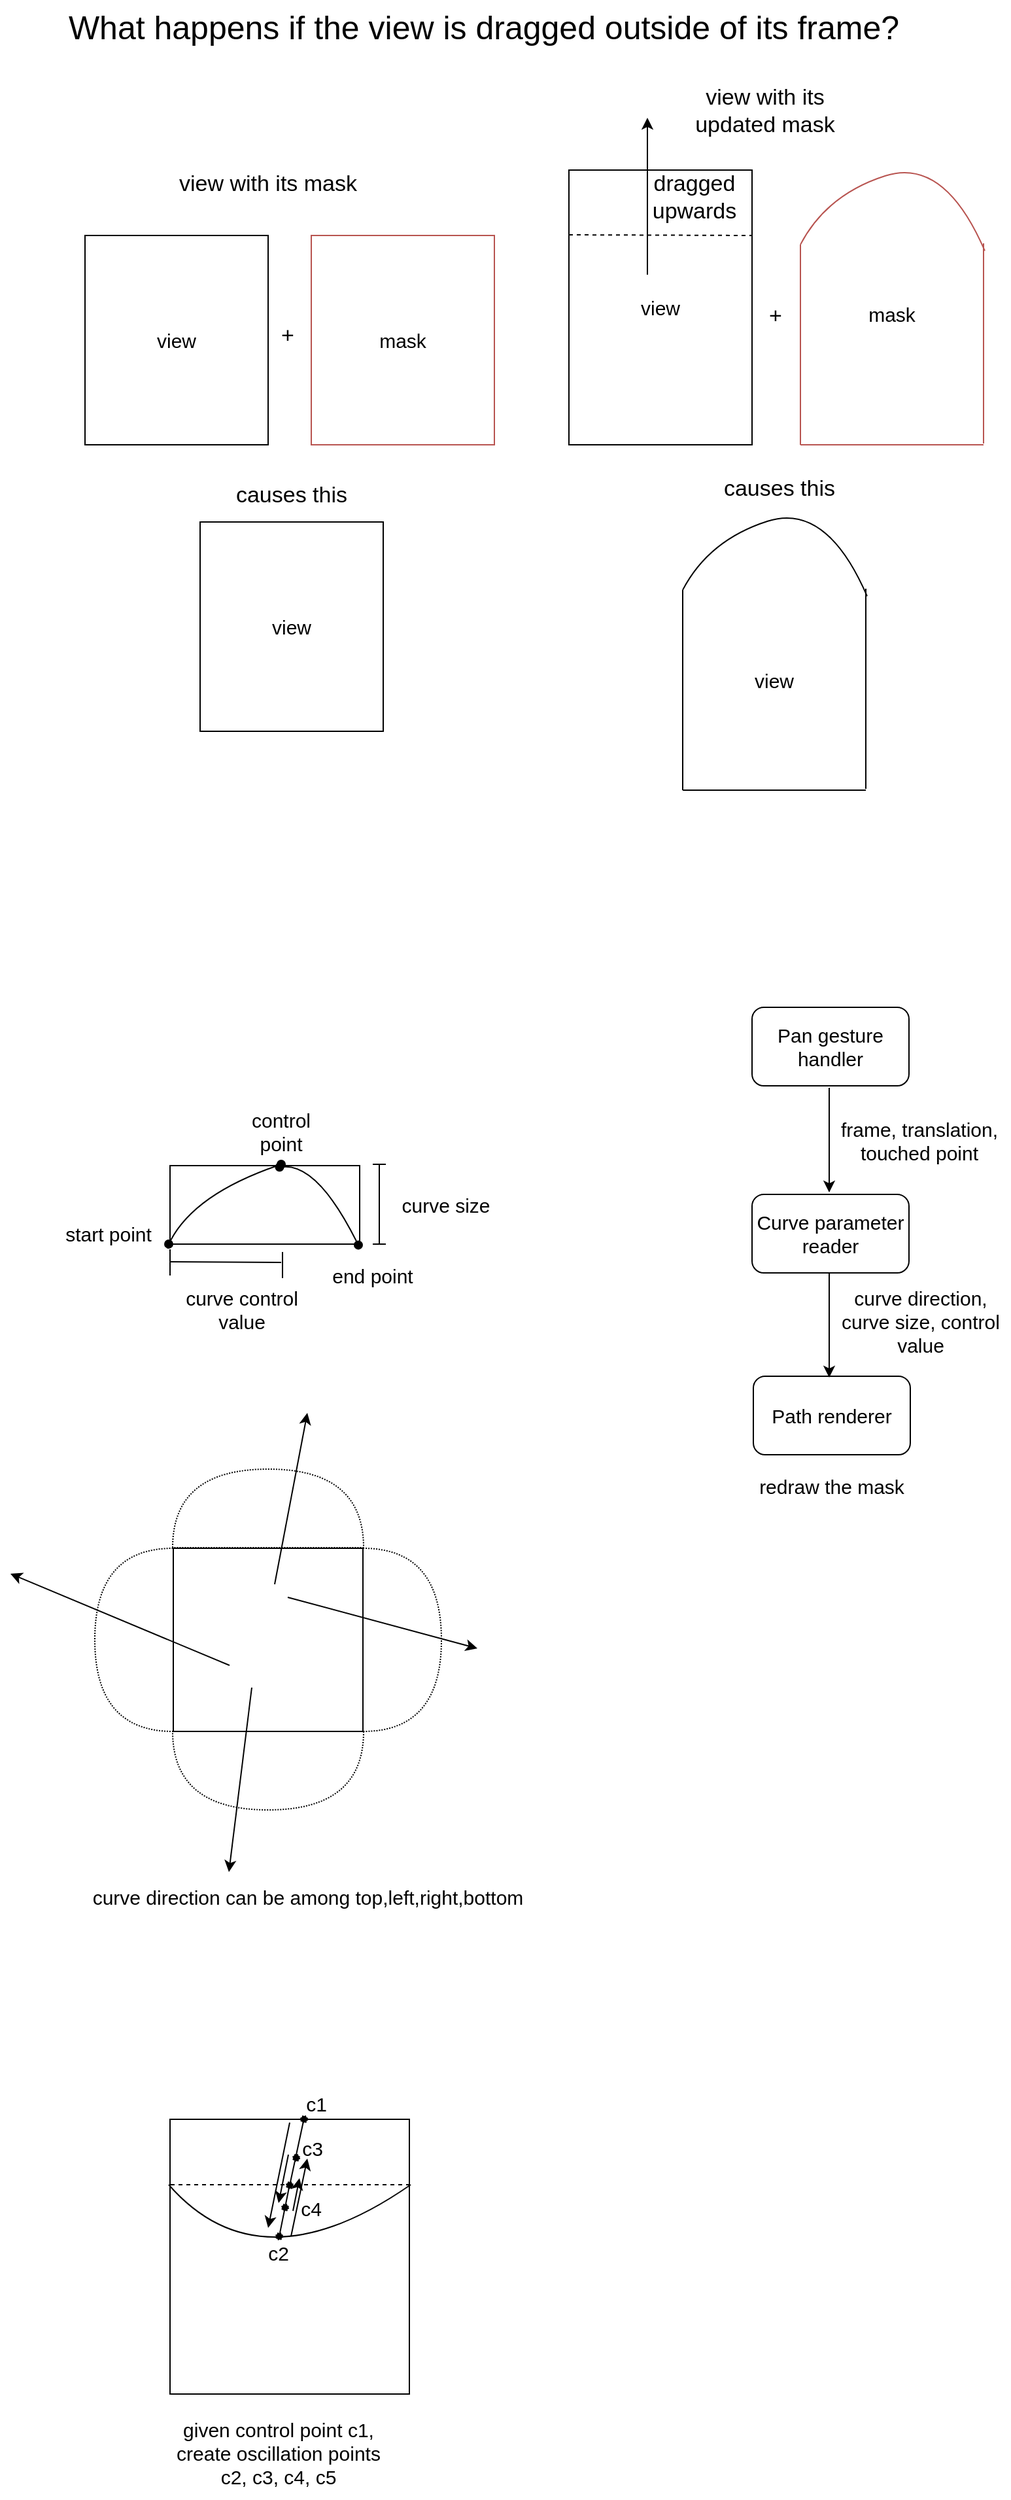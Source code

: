 <mxfile version="12.1.8" type="github" pages="1">
  <diagram id="qpp1ftYOz3Zdg5oMxWp2" name="Page-1">
    <mxGraphModel dx="766" dy="1647" grid="1" gridSize="10" guides="1" tooltips="1" connect="1" arrows="1" fold="1" page="1" pageScale="1" pageWidth="850" pageHeight="1100" math="0" shadow="0">
      <root>
        <mxCell id="0"/>
        <mxCell id="1" parent="0"/>
        <mxCell id="IfLVC79f7LivLAEZqYp6-7" value="&lt;font style=&quot;font-size: 15px&quot;&gt;view&lt;/font&gt;" style="rounded=0;whiteSpace=wrap;html=1;" parent="1" vertex="1">
          <mxGeometry x="120" y="170" width="140" height="160" as="geometry"/>
        </mxCell>
        <mxCell id="IfLVC79f7LivLAEZqYp6-8" value="&lt;font style=&quot;font-size: 15px&quot;&gt;view&lt;/font&gt;" style="rounded=0;whiteSpace=wrap;html=1;" parent="1" vertex="1">
          <mxGeometry x="490" y="120" width="140" height="210" as="geometry"/>
        </mxCell>
        <mxCell id="IfLVC79f7LivLAEZqYp6-10" value="&lt;font style=&quot;font-size: 15px&quot;&gt;mask&lt;/font&gt;" style="rounded=0;whiteSpace=wrap;html=1;fillColor=none;strokeColor=#b85450;" parent="1" vertex="1">
          <mxGeometry x="293" y="170" width="140" height="160" as="geometry"/>
        </mxCell>
        <mxCell id="IfLVC79f7LivLAEZqYp6-12" value="" style="endArrow=none;dashed=1;html=1;strokeColor=#000000;" parent="1" edge="1">
          <mxGeometry width="50" height="50" relative="1" as="geometry">
            <mxPoint x="490" y="169.5" as="sourcePoint"/>
            <mxPoint x="630" y="170" as="targetPoint"/>
          </mxGeometry>
        </mxCell>
        <mxCell id="IfLVC79f7LivLAEZqYp6-13" value="dragged upwards" style="text;html=1;strokeColor=none;fillColor=none;align=center;verticalAlign=middle;whiteSpace=wrap;rounded=0;fontSize=17;" parent="1" vertex="1">
          <mxGeometry x="541" y="131" width="90" height="20" as="geometry"/>
        </mxCell>
        <mxCell id="IfLVC79f7LivLAEZqYp6-19" value="view with its mask" style="text;html=1;strokeColor=none;fillColor=none;align=center;verticalAlign=middle;whiteSpace=wrap;rounded=0;fontSize=17;" parent="1" vertex="1">
          <mxGeometry x="190" y="111" width="140" height="40" as="geometry"/>
        </mxCell>
        <mxCell id="IfLVC79f7LivLAEZqYp6-21" value="" style="endArrow=classic;html=1;strokeColor=#000000;fontSize=17;" parent="1" edge="1">
          <mxGeometry width="50" height="50" relative="1" as="geometry">
            <mxPoint x="550" y="200" as="sourcePoint"/>
            <mxPoint x="550" y="80" as="targetPoint"/>
          </mxGeometry>
        </mxCell>
        <mxCell id="IfLVC79f7LivLAEZqYp6-24" value="view with its updated mask" style="text;html=1;strokeColor=none;fillColor=none;align=center;verticalAlign=middle;whiteSpace=wrap;rounded=0;fontSize=17;" parent="1" vertex="1">
          <mxGeometry x="570" y="60" width="140" height="30" as="geometry"/>
        </mxCell>
        <mxCell id="IfLVC79f7LivLAEZqYp6-18" value="" style="group" parent="1" vertex="1" connectable="0">
          <mxGeometry x="667" y="110" width="140" height="220" as="geometry"/>
        </mxCell>
        <mxCell id="IfLVC79f7LivLAEZqYp6-2" value="" style="curved=1;endArrow=none;html=1;endFill=0;entryX=1.007;entryY=0.031;entryDx=0;entryDy=0;entryPerimeter=0;fillColor=#f8cecc;strokeColor=#b85450;" parent="IfLVC79f7LivLAEZqYp6-18" edge="1">
          <mxGeometry width="50" height="50" relative="1" as="geometry">
            <mxPoint y="66.957" as="sourcePoint"/>
            <mxPoint x="140.98" y="71.701" as="targetPoint"/>
            <Array as="points">
              <mxPoint x="20" y="28.696"/>
              <mxPoint x="110"/>
            </Array>
          </mxGeometry>
        </mxCell>
        <mxCell id="IfLVC79f7LivLAEZqYp6-15" value="" style="endArrow=none;html=1;strokeColor=#b85450;fontSize=17;fillColor=#f8cecc;" parent="IfLVC79f7LivLAEZqYp6-18" edge="1">
          <mxGeometry width="50" height="50" relative="1" as="geometry">
            <mxPoint y="220" as="sourcePoint"/>
            <mxPoint y="66.957" as="targetPoint"/>
          </mxGeometry>
        </mxCell>
        <mxCell id="IfLVC79f7LivLAEZqYp6-16" value="" style="endArrow=none;html=1;strokeColor=#b85450;fontSize=17;fillColor=#f8cecc;" parent="IfLVC79f7LivLAEZqYp6-18" edge="1">
          <mxGeometry width="50" height="50" relative="1" as="geometry">
            <mxPoint x="140" y="219.043" as="sourcePoint"/>
            <mxPoint x="140" y="66" as="targetPoint"/>
          </mxGeometry>
        </mxCell>
        <mxCell id="IfLVC79f7LivLAEZqYp6-17" value="" style="endArrow=none;html=1;strokeColor=#b85450;fontSize=17;fillColor=#f8cecc;" parent="IfLVC79f7LivLAEZqYp6-18" edge="1">
          <mxGeometry width="50" height="50" relative="1" as="geometry">
            <mxPoint x="140" y="220" as="sourcePoint"/>
            <mxPoint y="220" as="targetPoint"/>
          </mxGeometry>
        </mxCell>
        <mxCell id="vhR3Ab75w-e4PVBi1o0i-78" value="mask" style="text;html=1;strokeColor=none;fillColor=none;align=center;verticalAlign=middle;whiteSpace=wrap;rounded=0;fontSize=15;" vertex="1" parent="IfLVC79f7LivLAEZqYp6-18">
          <mxGeometry x="25" y="100" width="90" height="40" as="geometry"/>
        </mxCell>
        <mxCell id="IfLVC79f7LivLAEZqYp6-27" value="&lt;font style=&quot;font-size: 15px&quot;&gt;view&lt;/font&gt;" style="rounded=0;whiteSpace=wrap;html=1;" parent="1" vertex="1">
          <mxGeometry x="208" y="389" width="140" height="160" as="geometry"/>
        </mxCell>
        <mxCell id="IfLVC79f7LivLAEZqYp6-28" value="causes this" style="text;html=1;strokeColor=none;fillColor=none;align=center;verticalAlign=middle;whiteSpace=wrap;rounded=0;fontSize=17;" parent="1" vertex="1">
          <mxGeometry x="208" y="349" width="140" height="40" as="geometry"/>
        </mxCell>
        <mxCell id="IfLVC79f7LivLAEZqYp6-30" value="causes this" style="text;html=1;strokeColor=none;fillColor=none;align=center;verticalAlign=middle;whiteSpace=wrap;rounded=0;fontSize=17;" parent="1" vertex="1">
          <mxGeometry x="581" y="344" width="140" height="40" as="geometry"/>
        </mxCell>
        <mxCell id="IfLVC79f7LivLAEZqYp6-31" value="" style="group" parent="1" vertex="1" connectable="0">
          <mxGeometry x="577" y="374" width="140" height="220" as="geometry"/>
        </mxCell>
        <mxCell id="IfLVC79f7LivLAEZqYp6-32" value="" style="curved=1;endArrow=none;html=1;endFill=0;entryX=1.007;entryY=0.031;entryDx=0;entryDy=0;entryPerimeter=0;fillColor=#f8cecc;strokeColor=#000000;" parent="IfLVC79f7LivLAEZqYp6-31" edge="1">
          <mxGeometry width="50" height="50" relative="1" as="geometry">
            <mxPoint y="66.957" as="sourcePoint"/>
            <mxPoint x="140.98" y="71.701" as="targetPoint"/>
            <Array as="points">
              <mxPoint x="20" y="28.696"/>
              <mxPoint x="110"/>
            </Array>
          </mxGeometry>
        </mxCell>
        <mxCell id="IfLVC79f7LivLAEZqYp6-33" value="" style="endArrow=none;html=1;strokeColor=#000000;fontSize=17;fillColor=#f8cecc;" parent="IfLVC79f7LivLAEZqYp6-31" edge="1">
          <mxGeometry width="50" height="50" relative="1" as="geometry">
            <mxPoint y="220" as="sourcePoint"/>
            <mxPoint y="66.957" as="targetPoint"/>
          </mxGeometry>
        </mxCell>
        <mxCell id="IfLVC79f7LivLAEZqYp6-34" value="" style="endArrow=none;html=1;strokeColor=#000000;fontSize=17;fillColor=#f8cecc;" parent="IfLVC79f7LivLAEZqYp6-31" edge="1">
          <mxGeometry width="50" height="50" relative="1" as="geometry">
            <mxPoint x="140" y="219.043" as="sourcePoint"/>
            <mxPoint x="140" y="66" as="targetPoint"/>
          </mxGeometry>
        </mxCell>
        <mxCell id="IfLVC79f7LivLAEZqYp6-35" value="" style="endArrow=none;html=1;strokeColor=#000000;fontSize=17;fillColor=#f8cecc;" parent="IfLVC79f7LivLAEZqYp6-31" edge="1">
          <mxGeometry width="50" height="50" relative="1" as="geometry">
            <mxPoint x="140" y="220" as="sourcePoint"/>
            <mxPoint y="220" as="targetPoint"/>
          </mxGeometry>
        </mxCell>
        <mxCell id="vhR3Ab75w-e4PVBi1o0i-77" value="view" style="text;html=1;strokeColor=none;fillColor=none;align=center;verticalAlign=middle;whiteSpace=wrap;rounded=0;dashed=1;dashPattern=1 1;fontSize=15;" vertex="1" parent="IfLVC79f7LivLAEZqYp6-31">
          <mxGeometry x="50" y="126" width="40" height="20" as="geometry"/>
        </mxCell>
        <mxCell id="IfLVC79f7LivLAEZqYp6-40" value="What happens if the view is dragged outside of its frame?" style="text;html=1;strokeColor=none;fillColor=none;align=center;verticalAlign=middle;whiteSpace=wrap;rounded=0;fontSize=25;" parent="1" vertex="1">
          <mxGeometry x="95" y="-10" width="660" height="40" as="geometry"/>
        </mxCell>
        <mxCell id="vhR3Ab75w-e4PVBi1o0i-1" value="" style="curved=1;endArrow=oval;html=1;endFill=1;entryX=1.007;entryY=0.031;entryDx=0;entryDy=0;entryPerimeter=0;fillColor=#f8cecc;strokeColor=#000000;startArrow=oval;startFill=1;" edge="1" parent="1">
          <mxGeometry width="50" height="50" relative="1" as="geometry">
            <mxPoint x="268.743" y="882.183" as="sourcePoint"/>
            <mxPoint x="328.98" y="941.701" as="targetPoint"/>
            <Array as="points">
              <mxPoint x="298" y="880"/>
            </Array>
          </mxGeometry>
        </mxCell>
        <mxCell id="vhR3Ab75w-e4PVBi1o0i-4" value="" style="curved=1;endArrow=oval;html=1;endFill=1;fillColor=#f8cecc;strokeColor=#000000;startArrow=oval;startFill=1;" edge="1" parent="1">
          <mxGeometry width="50" height="50" relative="1" as="geometry">
            <mxPoint x="184" y="940.957" as="sourcePoint"/>
            <mxPoint x="270" y="880" as="targetPoint"/>
            <Array as="points">
              <mxPoint x="204" y="902.696"/>
            </Array>
          </mxGeometry>
        </mxCell>
        <mxCell id="vhR3Ab75w-e4PVBi1o0i-5" value="start point" style="text;html=1;strokeColor=none;fillColor=none;align=center;verticalAlign=middle;whiteSpace=wrap;rounded=0;fontSize=15;" vertex="1" parent="1">
          <mxGeometry x="98" y="918" width="80" height="30" as="geometry"/>
        </mxCell>
        <mxCell id="vhR3Ab75w-e4PVBi1o0i-6" value="end point" style="text;html=1;strokeColor=none;fillColor=none;align=center;verticalAlign=middle;whiteSpace=wrap;rounded=0;fontSize=15;" vertex="1" parent="1">
          <mxGeometry x="300" y="950" width="80" height="30" as="geometry"/>
        </mxCell>
        <mxCell id="vhR3Ab75w-e4PVBi1o0i-7" value="control point" style="text;html=1;strokeColor=none;fillColor=none;align=center;verticalAlign=middle;whiteSpace=wrap;rounded=0;fontSize=15;" vertex="1" parent="1">
          <mxGeometry x="230" y="840" width="80" height="30" as="geometry"/>
        </mxCell>
        <mxCell id="vhR3Ab75w-e4PVBi1o0i-8" value="" style="rounded=0;whiteSpace=wrap;html=1;fillColor=none;fontSize=15;" vertex="1" parent="1">
          <mxGeometry x="185" y="881" width="145" height="60" as="geometry"/>
        </mxCell>
        <mxCell id="vhR3Ab75w-e4PVBi1o0i-9" value="curve size" style="text;html=1;strokeColor=none;fillColor=none;align=center;verticalAlign=middle;whiteSpace=wrap;rounded=0;fontSize=15;" vertex="1" parent="1">
          <mxGeometry x="356" y="891" width="80" height="40" as="geometry"/>
        </mxCell>
        <mxCell id="vhR3Ab75w-e4PVBi1o0i-10" value="curve control value" style="text;html=1;strokeColor=none;fillColor=none;align=center;verticalAlign=middle;whiteSpace=wrap;rounded=0;fontSize=15;" vertex="1" parent="1">
          <mxGeometry x="185" y="971" width="110" height="40" as="geometry"/>
        </mxCell>
        <mxCell id="vhR3Ab75w-e4PVBi1o0i-14" value="" style="group" vertex="1" connectable="0" parent="1">
          <mxGeometry x="340" y="880" width="10" height="61" as="geometry"/>
        </mxCell>
        <mxCell id="vhR3Ab75w-e4PVBi1o0i-11" value="" style="endArrow=none;html=1;fontSize=15;" edge="1" parent="vhR3Ab75w-e4PVBi1o0i-14">
          <mxGeometry width="50" height="50" relative="1" as="geometry">
            <mxPoint x="5" as="sourcePoint"/>
            <mxPoint x="5" y="61" as="targetPoint"/>
          </mxGeometry>
        </mxCell>
        <mxCell id="vhR3Ab75w-e4PVBi1o0i-12" value="" style="endArrow=none;html=1;fontSize=15;" edge="1" parent="vhR3Ab75w-e4PVBi1o0i-14">
          <mxGeometry width="50" height="50" relative="1" as="geometry">
            <mxPoint x="10" as="sourcePoint"/>
            <mxPoint as="targetPoint"/>
          </mxGeometry>
        </mxCell>
        <mxCell id="vhR3Ab75w-e4PVBi1o0i-13" value="" style="endArrow=none;html=1;fontSize=15;" edge="1" parent="vhR3Ab75w-e4PVBi1o0i-14">
          <mxGeometry width="50" height="50" relative="1" as="geometry">
            <mxPoint x="10" y="61" as="sourcePoint"/>
            <mxPoint y="61" as="targetPoint"/>
          </mxGeometry>
        </mxCell>
        <mxCell id="vhR3Ab75w-e4PVBi1o0i-21" value="" style="group" vertex="1" connectable="0" parent="1">
          <mxGeometry x="185" y="945" width="86" height="22" as="geometry"/>
        </mxCell>
        <mxCell id="vhR3Ab75w-e4PVBi1o0i-16" value="" style="endArrow=none;html=1;fontSize=15;" edge="1" parent="vhR3Ab75w-e4PVBi1o0i-21">
          <mxGeometry width="50" height="50" relative="1" as="geometry">
            <mxPoint x="85" y="10" as="sourcePoint"/>
            <mxPoint y="9.5" as="targetPoint"/>
          </mxGeometry>
        </mxCell>
        <mxCell id="vhR3Ab75w-e4PVBi1o0i-19" value="" style="endArrow=none;html=1;fontSize=15;" edge="1" parent="vhR3Ab75w-e4PVBi1o0i-21">
          <mxGeometry width="50" height="50" relative="1" as="geometry">
            <mxPoint as="sourcePoint"/>
            <mxPoint y="20" as="targetPoint"/>
          </mxGeometry>
        </mxCell>
        <mxCell id="vhR3Ab75w-e4PVBi1o0i-20" value="" style="endArrow=none;html=1;fontSize=15;" edge="1" parent="vhR3Ab75w-e4PVBi1o0i-21">
          <mxGeometry width="50" height="50" relative="1" as="geometry">
            <mxPoint x="86" y="2" as="sourcePoint"/>
            <mxPoint x="86" y="22" as="targetPoint"/>
          </mxGeometry>
        </mxCell>
        <mxCell id="vhR3Ab75w-e4PVBi1o0i-24" value="Pan gesture handler" style="rounded=1;whiteSpace=wrap;html=1;fillColor=none;fontSize=15;" vertex="1" parent="1">
          <mxGeometry x="630" y="760" width="120" height="60" as="geometry"/>
        </mxCell>
        <mxCell id="vhR3Ab75w-e4PVBi1o0i-25" value="Curve parameter reader" style="rounded=1;whiteSpace=wrap;html=1;fillColor=none;fontSize=15;" vertex="1" parent="1">
          <mxGeometry x="630" y="903" width="120" height="60" as="geometry"/>
        </mxCell>
        <mxCell id="vhR3Ab75w-e4PVBi1o0i-26" value="Path renderer" style="rounded=1;whiteSpace=wrap;html=1;fillColor=none;fontSize=15;" vertex="1" parent="1">
          <mxGeometry x="631" y="1042" width="120" height="60" as="geometry"/>
        </mxCell>
        <mxCell id="vhR3Ab75w-e4PVBi1o0i-27" value="frame, translation, touched point" style="text;html=1;strokeColor=none;fillColor=none;align=center;verticalAlign=middle;whiteSpace=wrap;rounded=0;fontSize=15;" vertex="1" parent="1">
          <mxGeometry x="690" y="851.5" width="136" height="20" as="geometry"/>
        </mxCell>
        <mxCell id="vhR3Ab75w-e4PVBi1o0i-28" value="" style="endArrow=classic;html=1;fontSize=15;" edge="1" parent="1">
          <mxGeometry width="50" height="50" relative="1" as="geometry">
            <mxPoint x="689" y="821.5" as="sourcePoint"/>
            <mxPoint x="689" y="901.5" as="targetPoint"/>
          </mxGeometry>
        </mxCell>
        <mxCell id="vhR3Ab75w-e4PVBi1o0i-29" value="" style="endArrow=classic;html=1;fontSize=15;" edge="1" parent="1">
          <mxGeometry width="50" height="50" relative="1" as="geometry">
            <mxPoint x="689" y="963" as="sourcePoint"/>
            <mxPoint x="689" y="1043" as="targetPoint"/>
          </mxGeometry>
        </mxCell>
        <mxCell id="vhR3Ab75w-e4PVBi1o0i-32" value="curve direction, curve size, control value" style="text;html=1;strokeColor=none;fillColor=none;align=center;verticalAlign=middle;whiteSpace=wrap;rounded=0;fontSize=15;" vertex="1" parent="1">
          <mxGeometry x="691" y="974" width="136" height="51" as="geometry"/>
        </mxCell>
        <mxCell id="vhR3Ab75w-e4PVBi1o0i-33" value="redraw the mask" style="text;html=1;strokeColor=none;fillColor=none;align=center;verticalAlign=middle;whiteSpace=wrap;rounded=0;fontSize=15;" vertex="1" parent="1">
          <mxGeometry x="623" y="1100" width="136" height="51" as="geometry"/>
        </mxCell>
        <mxCell id="vhR3Ab75w-e4PVBi1o0i-34" value="" style="rounded=0;whiteSpace=wrap;html=1;fillColor=none;fontSize=15;" vertex="1" parent="1">
          <mxGeometry x="187.5" y="1173.5" width="145" height="140" as="geometry"/>
        </mxCell>
        <mxCell id="vhR3Ab75w-e4PVBi1o0i-35" value="" style="shape=or;whiteSpace=wrap;html=1;fillColor=none;fontSize=15;dashed=1;dashPattern=1 1;" vertex="1" parent="1">
          <mxGeometry x="332.5" y="1173.5" width="60" height="140" as="geometry"/>
        </mxCell>
        <mxCell id="vhR3Ab75w-e4PVBi1o0i-36" value="" style="shape=or;whiteSpace=wrap;html=1;dashed=1;dashPattern=1 1;fillColor=none;fontSize=15;rotation=180;" vertex="1" parent="1">
          <mxGeometry x="127.5" y="1173.5" width="60" height="140" as="geometry"/>
        </mxCell>
        <mxCell id="vhR3Ab75w-e4PVBi1o0i-37" value="" style="shape=or;whiteSpace=wrap;html=1;dashed=1;dashPattern=1 1;fillColor=none;fontSize=15;rotation=90;" vertex="1" parent="1">
          <mxGeometry x="230" y="1270.5" width="60" height="146" as="geometry"/>
        </mxCell>
        <mxCell id="vhR3Ab75w-e4PVBi1o0i-38" value="" style="shape=or;whiteSpace=wrap;html=1;dashed=1;dashPattern=1 1;fillColor=none;fontSize=15;rotation=-90;" vertex="1" parent="1">
          <mxGeometry x="230" y="1070" width="60" height="146" as="geometry"/>
        </mxCell>
        <mxCell id="vhR3Ab75w-e4PVBi1o0i-39" value="" style="endArrow=classic;html=1;fontSize=15;" edge="1" parent="1">
          <mxGeometry width="50" height="50" relative="1" as="geometry">
            <mxPoint x="265" y="1201" as="sourcePoint"/>
            <mxPoint x="290" y="1070" as="targetPoint"/>
          </mxGeometry>
        </mxCell>
        <mxCell id="vhR3Ab75w-e4PVBi1o0i-40" value="" style="endArrow=classic;html=1;fontSize=15;" edge="1" parent="1">
          <mxGeometry width="50" height="50" relative="1" as="geometry">
            <mxPoint x="275" y="1211" as="sourcePoint"/>
            <mxPoint x="420" y="1250" as="targetPoint"/>
          </mxGeometry>
        </mxCell>
        <mxCell id="vhR3Ab75w-e4PVBi1o0i-41" value="" style="endArrow=classic;html=1;fontSize=15;" edge="1" parent="1">
          <mxGeometry width="50" height="50" relative="1" as="geometry">
            <mxPoint x="247.5" y="1280" as="sourcePoint"/>
            <mxPoint x="230" y="1421" as="targetPoint"/>
          </mxGeometry>
        </mxCell>
        <mxCell id="vhR3Ab75w-e4PVBi1o0i-42" value="" style="endArrow=classic;html=1;fontSize=15;" edge="1" parent="1">
          <mxGeometry width="50" height="50" relative="1" as="geometry">
            <mxPoint x="230.5" y="1263" as="sourcePoint"/>
            <mxPoint x="63" y="1193" as="targetPoint"/>
          </mxGeometry>
        </mxCell>
        <mxCell id="vhR3Ab75w-e4PVBi1o0i-43" value="curve direction can be among top,left,right,bottom" style="text;html=1;strokeColor=none;fillColor=none;align=center;verticalAlign=middle;whiteSpace=wrap;rounded=0;dashed=1;dashPattern=1 1;fontSize=15;" vertex="1" parent="1">
          <mxGeometry x="118.5" y="1430" width="343" height="20" as="geometry"/>
        </mxCell>
        <mxCell id="vhR3Ab75w-e4PVBi1o0i-44" value="" style="rounded=0;whiteSpace=wrap;html=1;fillColor=none;fontSize=15;" vertex="1" parent="1">
          <mxGeometry x="185" y="1610" width="183" height="210" as="geometry"/>
        </mxCell>
        <mxCell id="vhR3Ab75w-e4PVBi1o0i-46" value="" style="endArrow=none;html=1;fontSize=15;dashed=1;" edge="1" parent="1">
          <mxGeometry width="50" height="50" relative="1" as="geometry">
            <mxPoint x="185.5" y="1660" as="sourcePoint"/>
            <mxPoint x="370" y="1660" as="targetPoint"/>
          </mxGeometry>
        </mxCell>
        <mxCell id="vhR3Ab75w-e4PVBi1o0i-48" value="" style="curved=1;endArrow=none;html=1;fontSize=15;endFill=0;" edge="1" parent="1">
          <mxGeometry width="50" height="50" relative="1" as="geometry">
            <mxPoint x="369" y="1660" as="sourcePoint"/>
            <mxPoint x="184" y="1660" as="targetPoint"/>
            <Array as="points">
              <mxPoint x="254" y="1740"/>
            </Array>
          </mxGeometry>
        </mxCell>
        <mxCell id="vhR3Ab75w-e4PVBi1o0i-50" value="" style="endArrow=none;html=1;fontSize=15;entryX=0.571;entryY=-0.005;entryDx=0;entryDy=0;entryPerimeter=0;" edge="1" parent="1" source="vhR3Ab75w-e4PVBi1o0i-53">
          <mxGeometry width="50" height="50" relative="1" as="geometry">
            <mxPoint x="269" y="1700" as="sourcePoint"/>
            <mxPoint x="288.493" y="1608.95" as="targetPoint"/>
          </mxGeometry>
        </mxCell>
        <mxCell id="vhR3Ab75w-e4PVBi1o0i-51" value="" style="ellipse;whiteSpace=wrap;html=1;aspect=fixed;dashed=1;dashPattern=1 1;fillColor=#000000;fontSize=15;" vertex="1" parent="1">
          <mxGeometry x="270.5" y="1675" width="5" height="5" as="geometry"/>
        </mxCell>
        <mxCell id="vhR3Ab75w-e4PVBi1o0i-52" value="" style="ellipse;whiteSpace=wrap;html=1;aspect=fixed;dashed=1;dashPattern=1 1;fillColor=#000000;fontSize=15;" vertex="1" parent="1">
          <mxGeometry x="279" y="1637" width="5" height="5" as="geometry"/>
        </mxCell>
        <mxCell id="vhR3Ab75w-e4PVBi1o0i-54" value="" style="ellipse;whiteSpace=wrap;html=1;aspect=fixed;dashed=1;dashPattern=1 1;fillColor=#000000;fontSize=15;" vertex="1" parent="1">
          <mxGeometry x="266" y="1697" width="5" height="5" as="geometry"/>
        </mxCell>
        <mxCell id="vhR3Ab75w-e4PVBi1o0i-56" value="" style="endArrow=none;html=1;fontSize=15;entryX=0.571;entryY=-0.005;entryDx=0;entryDy=0;entryPerimeter=0;" edge="1" parent="1" target="vhR3Ab75w-e4PVBi1o0i-54">
          <mxGeometry width="50" height="50" relative="1" as="geometry">
            <mxPoint x="269.0" y="1700" as="sourcePoint"/>
            <mxPoint x="288.493" y="1608.95" as="targetPoint"/>
          </mxGeometry>
        </mxCell>
        <mxCell id="vhR3Ab75w-e4PVBi1o0i-53" value="" style="ellipse;whiteSpace=wrap;html=1;aspect=fixed;dashed=1;dashPattern=1 1;fillColor=#000000;fontSize=15;" vertex="1" parent="1">
          <mxGeometry x="285" y="1607.5" width="5" height="5" as="geometry"/>
        </mxCell>
        <mxCell id="vhR3Ab75w-e4PVBi1o0i-57" value="" style="endArrow=none;html=1;fontSize=15;entryX=0.571;entryY=-0.005;entryDx=0;entryDy=0;entryPerimeter=0;" edge="1" parent="1" source="vhR3Ab75w-e4PVBi1o0i-64" target="vhR3Ab75w-e4PVBi1o0i-53">
          <mxGeometry width="50" height="50" relative="1" as="geometry">
            <mxPoint x="269.021" y="1697.055" as="sourcePoint"/>
            <mxPoint x="288.493" y="1608.95" as="targetPoint"/>
          </mxGeometry>
        </mxCell>
        <mxCell id="vhR3Ab75w-e4PVBi1o0i-59" value="" style="endArrow=classic;html=1;fontSize=15;" edge="1" parent="1">
          <mxGeometry width="50" height="50" relative="1" as="geometry">
            <mxPoint x="276.5" y="1612.5" as="sourcePoint"/>
            <mxPoint x="260" y="1693" as="targetPoint"/>
          </mxGeometry>
        </mxCell>
        <mxCell id="vhR3Ab75w-e4PVBi1o0i-61" value="" style="endArrow=classic;html=1;fontSize=15;" edge="1" parent="1">
          <mxGeometry width="50" height="50" relative="1" as="geometry">
            <mxPoint x="277.5" y="1699.5" as="sourcePoint"/>
            <mxPoint x="290" y="1640" as="targetPoint"/>
          </mxGeometry>
        </mxCell>
        <mxCell id="vhR3Ab75w-e4PVBi1o0i-62" value="" style="endArrow=classic;html=1;fontSize=15;" edge="1" parent="1">
          <mxGeometry width="50" height="50" relative="1" as="geometry">
            <mxPoint x="275.5" y="1637" as="sourcePoint"/>
            <mxPoint x="268" y="1674" as="targetPoint"/>
          </mxGeometry>
        </mxCell>
        <mxCell id="vhR3Ab75w-e4PVBi1o0i-63" value="" style="endArrow=classic;html=1;fontSize=15;" edge="1" parent="1">
          <mxGeometry width="50" height="50" relative="1" as="geometry">
            <mxPoint x="279" y="1680" as="sourcePoint"/>
            <mxPoint x="284" y="1655" as="targetPoint"/>
          </mxGeometry>
        </mxCell>
        <mxCell id="vhR3Ab75w-e4PVBi1o0i-64" value="" style="ellipse;whiteSpace=wrap;html=1;aspect=fixed;dashed=1;dashPattern=1 1;fillColor=#000000;fontSize=15;" vertex="1" parent="1">
          <mxGeometry x="274" y="1658" width="5" height="5" as="geometry"/>
        </mxCell>
        <mxCell id="vhR3Ab75w-e4PVBi1o0i-65" value="" style="endArrow=none;html=1;fontSize=15;entryX=0.571;entryY=-0.005;entryDx=0;entryDy=0;entryPerimeter=0;" edge="1" parent="1" source="vhR3Ab75w-e4PVBi1o0i-54" target="vhR3Ab75w-e4PVBi1o0i-64">
          <mxGeometry width="50" height="50" relative="1" as="geometry">
            <mxPoint x="269.012" y="1697.053" as="sourcePoint"/>
            <mxPoint x="287.855" y="1607.475" as="targetPoint"/>
          </mxGeometry>
        </mxCell>
        <mxCell id="vhR3Ab75w-e4PVBi1o0i-67" value="c1" style="text;html=1;strokeColor=none;fillColor=none;align=center;verticalAlign=middle;whiteSpace=wrap;rounded=0;dashed=1;dashPattern=1 1;fontSize=15;" vertex="1" parent="1">
          <mxGeometry x="276.5" y="1587.5" width="40" height="20" as="geometry"/>
        </mxCell>
        <mxCell id="vhR3Ab75w-e4PVBi1o0i-68" value="c4" style="text;html=1;strokeColor=none;fillColor=none;align=center;verticalAlign=middle;whiteSpace=wrap;rounded=0;dashed=1;dashPattern=1 1;fontSize=15;" vertex="1" parent="1">
          <mxGeometry x="273" y="1667.5" width="40" height="20" as="geometry"/>
        </mxCell>
        <mxCell id="vhR3Ab75w-e4PVBi1o0i-69" value="c3" style="text;html=1;strokeColor=none;fillColor=none;align=center;verticalAlign=middle;whiteSpace=wrap;rounded=0;dashed=1;dashPattern=1 1;fontSize=15;" vertex="1" parent="1">
          <mxGeometry x="274" y="1622" width="40" height="20" as="geometry"/>
        </mxCell>
        <mxCell id="vhR3Ab75w-e4PVBi1o0i-70" value="c2" style="text;html=1;strokeColor=none;fillColor=none;align=center;verticalAlign=middle;whiteSpace=wrap;rounded=0;dashed=1;dashPattern=1 1;fontSize=15;" vertex="1" parent="1">
          <mxGeometry x="247.5" y="1702" width="40" height="20" as="geometry"/>
        </mxCell>
        <mxCell id="vhR3Ab75w-e4PVBi1o0i-73" value="given control point c1, create oscillation points c2, c3, c4, c5" style="text;html=1;strokeColor=none;fillColor=none;align=center;verticalAlign=middle;whiteSpace=wrap;rounded=0;dashed=1;dashPattern=1 1;fontSize=15;" vertex="1" parent="1">
          <mxGeometry x="182.5" y="1830" width="170" height="70" as="geometry"/>
        </mxCell>
        <mxCell id="vhR3Ab75w-e4PVBi1o0i-80" value="+" style="text;html=1;strokeColor=none;fillColor=none;align=center;verticalAlign=middle;whiteSpace=wrap;rounded=0;fontSize=17;" vertex="1" parent="1">
          <mxGeometry x="259" y="227" width="32" height="40" as="geometry"/>
        </mxCell>
        <mxCell id="vhR3Ab75w-e4PVBi1o0i-81" value="+" style="text;html=1;strokeColor=none;fillColor=none;align=center;verticalAlign=middle;whiteSpace=wrap;rounded=0;fontSize=17;" vertex="1" parent="1">
          <mxGeometry x="632" y="212" width="32" height="40" as="geometry"/>
        </mxCell>
      </root>
    </mxGraphModel>
  </diagram>
</mxfile>
